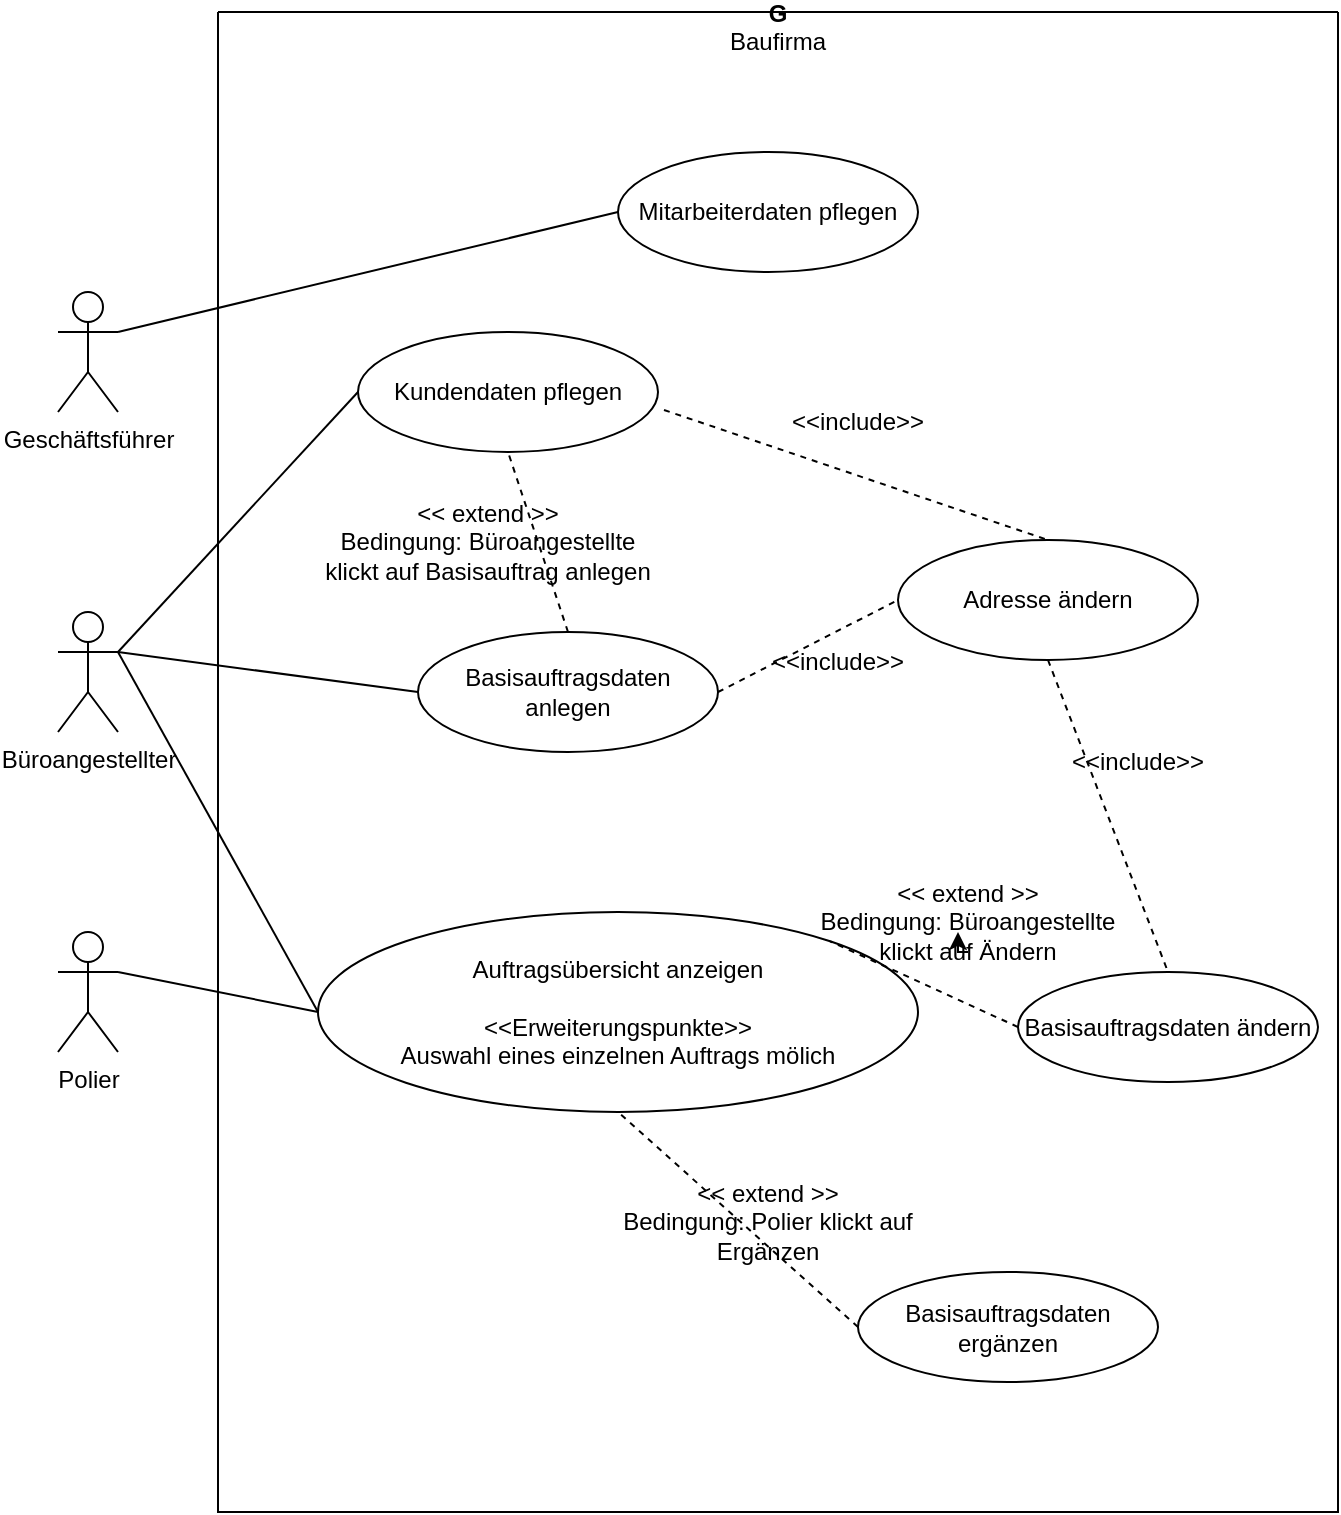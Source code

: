 <mxfile version="24.2.5" type="github">
  <diagram name="Page-1" id="V60g2Nc0MobOdBnF-WPT">
    <mxGraphModel dx="1723" dy="738" grid="1" gridSize="10" guides="1" tooltips="1" connect="1" arrows="1" fold="1" page="1" pageScale="1" pageWidth="850" pageHeight="1100" math="0" shadow="0">
      <root>
        <mxCell id="0" />
        <mxCell id="1" parent="0" />
        <mxCell id="dyP7tvdcnq1FMwtRlL3u-1" value="Geschäftsführer" style="shape=umlActor;verticalLabelPosition=bottom;verticalAlign=top;html=1;outlineConnect=0;" vertex="1" parent="1">
          <mxGeometry x="80" y="190" width="30" height="60" as="geometry" />
        </mxCell>
        <mxCell id="dyP7tvdcnq1FMwtRlL3u-3" value="G" style="swimlane;startSize=0;" vertex="1" parent="1">
          <mxGeometry x="160" y="50" width="560" height="750" as="geometry" />
        </mxCell>
        <mxCell id="dyP7tvdcnq1FMwtRlL3u-4" value="Baufirma" style="text;html=1;align=center;verticalAlign=middle;whiteSpace=wrap;rounded=0;" vertex="1" parent="dyP7tvdcnq1FMwtRlL3u-3">
          <mxGeometry x="250" width="60" height="30" as="geometry" />
        </mxCell>
        <mxCell id="dyP7tvdcnq1FMwtRlL3u-5" value="Mitarbeiterdaten pflegen" style="ellipse;whiteSpace=wrap;html=1;" vertex="1" parent="dyP7tvdcnq1FMwtRlL3u-3">
          <mxGeometry x="200" y="70" width="150" height="60" as="geometry" />
        </mxCell>
        <mxCell id="dyP7tvdcnq1FMwtRlL3u-7" value="Kundendaten pflegen" style="ellipse;whiteSpace=wrap;html=1;" vertex="1" parent="dyP7tvdcnq1FMwtRlL3u-3">
          <mxGeometry x="70" y="160" width="150" height="60" as="geometry" />
        </mxCell>
        <mxCell id="dyP7tvdcnq1FMwtRlL3u-8" value="Basisauftragsdaten anlegen" style="ellipse;whiteSpace=wrap;html=1;" vertex="1" parent="dyP7tvdcnq1FMwtRlL3u-3">
          <mxGeometry x="100" y="310" width="150" height="60" as="geometry" />
        </mxCell>
        <mxCell id="dyP7tvdcnq1FMwtRlL3u-9" value="Basisauftragsdaten ergänzen" style="ellipse;whiteSpace=wrap;html=1;" vertex="1" parent="dyP7tvdcnq1FMwtRlL3u-3">
          <mxGeometry x="320" y="630" width="150" height="55" as="geometry" />
        </mxCell>
        <mxCell id="dyP7tvdcnq1FMwtRlL3u-10" value="Auftragsübersicht anzeigen&lt;br&gt;&lt;br&gt;&amp;lt;&amp;lt;Erweiterungspunkte&amp;gt;&amp;gt;&lt;br&gt;Auswahl eines einzelnen Auftrags mölich" style="ellipse;whiteSpace=wrap;html=1;" vertex="1" parent="dyP7tvdcnq1FMwtRlL3u-3">
          <mxGeometry x="50" y="450" width="300" height="100" as="geometry" />
        </mxCell>
        <mxCell id="dyP7tvdcnq1FMwtRlL3u-12" value="Adresse ändern" style="ellipse;whiteSpace=wrap;html=1;" vertex="1" parent="dyP7tvdcnq1FMwtRlL3u-3">
          <mxGeometry x="340" y="264" width="150" height="60" as="geometry" />
        </mxCell>
        <mxCell id="dyP7tvdcnq1FMwtRlL3u-26" value="" style="endArrow=none;dashed=1;html=1;rounded=0;exitX=0.5;exitY=0;exitDx=0;exitDy=0;entryX=0.5;entryY=1;entryDx=0;entryDy=0;" edge="1" parent="dyP7tvdcnq1FMwtRlL3u-3" source="dyP7tvdcnq1FMwtRlL3u-8" target="dyP7tvdcnq1FMwtRlL3u-7">
          <mxGeometry width="50" height="50" relative="1" as="geometry">
            <mxPoint x="235" y="550" as="sourcePoint" />
            <mxPoint x="155" y="480" as="targetPoint" />
          </mxGeometry>
        </mxCell>
        <mxCell id="dyP7tvdcnq1FMwtRlL3u-27" value="&amp;lt;&amp;lt; extend &amp;gt;&amp;gt;&lt;br&gt;Bedingung: Büroangestellte klickt auf Basisauftrag anlegen" style="text;html=1;align=center;verticalAlign=middle;whiteSpace=wrap;rounded=0;" vertex="1" parent="dyP7tvdcnq1FMwtRlL3u-3">
          <mxGeometry x="50" y="250" width="170" height="30" as="geometry" />
        </mxCell>
        <mxCell id="dyP7tvdcnq1FMwtRlL3u-30" value="" style="endArrow=none;dashed=1;html=1;rounded=0;exitX=1.02;exitY=0.65;exitDx=0;exitDy=0;exitPerimeter=0;entryX=0.5;entryY=0;entryDx=0;entryDy=0;" edge="1" parent="dyP7tvdcnq1FMwtRlL3u-3" source="dyP7tvdcnq1FMwtRlL3u-7" target="dyP7tvdcnq1FMwtRlL3u-12">
          <mxGeometry width="50" height="50" relative="1" as="geometry">
            <mxPoint x="640" y="430" as="sourcePoint" />
            <mxPoint x="690" y="380" as="targetPoint" />
          </mxGeometry>
        </mxCell>
        <mxCell id="dyP7tvdcnq1FMwtRlL3u-31" value="" style="endArrow=none;dashed=1;html=1;rounded=0;exitX=1;exitY=0.5;exitDx=0;exitDy=0;entryX=0;entryY=0.5;entryDx=0;entryDy=0;" edge="1" parent="dyP7tvdcnq1FMwtRlL3u-3" source="dyP7tvdcnq1FMwtRlL3u-8" target="dyP7tvdcnq1FMwtRlL3u-12">
          <mxGeometry width="50" height="50" relative="1" as="geometry">
            <mxPoint x="233" y="209" as="sourcePoint" />
            <mxPoint x="425" y="274" as="targetPoint" />
          </mxGeometry>
        </mxCell>
        <mxCell id="dyP7tvdcnq1FMwtRlL3u-32" value="Basisauftragsdaten ändern" style="ellipse;whiteSpace=wrap;html=1;" vertex="1" parent="dyP7tvdcnq1FMwtRlL3u-3">
          <mxGeometry x="400" y="480" width="150" height="55" as="geometry" />
        </mxCell>
        <mxCell id="dyP7tvdcnq1FMwtRlL3u-33" value="" style="endArrow=none;dashed=1;html=1;rounded=0;exitX=0;exitY=0.5;exitDx=0;exitDy=0;entryX=1;entryY=0;entryDx=0;entryDy=0;" edge="1" parent="dyP7tvdcnq1FMwtRlL3u-3" source="dyP7tvdcnq1FMwtRlL3u-32" target="dyP7tvdcnq1FMwtRlL3u-10">
          <mxGeometry width="50" height="50" relative="1" as="geometry">
            <mxPoint x="400" y="588" as="sourcePoint" />
            <mxPoint x="230" y="520" as="targetPoint" />
          </mxGeometry>
        </mxCell>
        <mxCell id="dyP7tvdcnq1FMwtRlL3u-36" style="edgeStyle=orthogonalEdgeStyle;rounded=0;orthogonalLoop=1;jettySize=auto;html=1;exitX=0.5;exitY=1;exitDx=0;exitDy=0;" edge="1" parent="dyP7tvdcnq1FMwtRlL3u-3" source="dyP7tvdcnq1FMwtRlL3u-34">
          <mxGeometry relative="1" as="geometry">
            <mxPoint x="370" y="460" as="targetPoint" />
          </mxGeometry>
        </mxCell>
        <mxCell id="dyP7tvdcnq1FMwtRlL3u-34" value="&amp;lt;&amp;lt; extend &amp;gt;&amp;gt;&lt;br&gt;Bedingung: Büroangestellte klickt auf Ändern" style="text;html=1;align=center;verticalAlign=middle;whiteSpace=wrap;rounded=0;" vertex="1" parent="dyP7tvdcnq1FMwtRlL3u-3">
          <mxGeometry x="290" y="440" width="170" height="30" as="geometry" />
        </mxCell>
        <mxCell id="dyP7tvdcnq1FMwtRlL3u-35" value="" style="endArrow=none;dashed=1;html=1;rounded=0;exitX=0;exitY=0.5;exitDx=0;exitDy=0;entryX=0.5;entryY=1;entryDx=0;entryDy=0;" edge="1" parent="dyP7tvdcnq1FMwtRlL3u-3" source="dyP7tvdcnq1FMwtRlL3u-9" target="dyP7tvdcnq1FMwtRlL3u-10">
          <mxGeometry width="50" height="50" relative="1" as="geometry">
            <mxPoint x="480" y="708" as="sourcePoint" />
            <mxPoint x="360" y="600" as="targetPoint" />
          </mxGeometry>
        </mxCell>
        <mxCell id="dyP7tvdcnq1FMwtRlL3u-25" value="&amp;lt;&amp;lt; extend &amp;gt;&amp;gt;&lt;br&gt;Bedingung: Polier klickt auf Ergänzen" style="text;html=1;align=center;verticalAlign=middle;whiteSpace=wrap;rounded=0;" vertex="1" parent="dyP7tvdcnq1FMwtRlL3u-3">
          <mxGeometry x="190" y="590" width="170" height="30" as="geometry" />
        </mxCell>
        <mxCell id="dyP7tvdcnq1FMwtRlL3u-37" value="&amp;lt;&amp;lt;include&amp;gt;&amp;gt;" style="text;html=1;align=center;verticalAlign=middle;whiteSpace=wrap;rounded=0;" vertex="1" parent="dyP7tvdcnq1FMwtRlL3u-3">
          <mxGeometry x="290" y="190" width="60" height="30" as="geometry" />
        </mxCell>
        <mxCell id="dyP7tvdcnq1FMwtRlL3u-38" value="&amp;lt;&amp;lt;include&amp;gt;&amp;gt;" style="text;html=1;align=center;verticalAlign=middle;whiteSpace=wrap;rounded=0;" vertex="1" parent="dyP7tvdcnq1FMwtRlL3u-3">
          <mxGeometry x="280" y="310" width="60" height="30" as="geometry" />
        </mxCell>
        <mxCell id="dyP7tvdcnq1FMwtRlL3u-39" value="" style="endArrow=none;dashed=1;html=1;rounded=0;exitX=0.5;exitY=1;exitDx=0;exitDy=0;entryX=0.5;entryY=0;entryDx=0;entryDy=0;" edge="1" parent="dyP7tvdcnq1FMwtRlL3u-3" source="dyP7tvdcnq1FMwtRlL3u-12" target="dyP7tvdcnq1FMwtRlL3u-32">
          <mxGeometry width="50" height="50" relative="1" as="geometry">
            <mxPoint x="233" y="209" as="sourcePoint" />
            <mxPoint x="425" y="274" as="targetPoint" />
          </mxGeometry>
        </mxCell>
        <mxCell id="dyP7tvdcnq1FMwtRlL3u-40" value="&amp;lt;&amp;lt;include&amp;gt;&amp;gt;" style="text;html=1;align=center;verticalAlign=middle;whiteSpace=wrap;rounded=0;" vertex="1" parent="dyP7tvdcnq1FMwtRlL3u-3">
          <mxGeometry x="430" y="360" width="60" height="30" as="geometry" />
        </mxCell>
        <mxCell id="dyP7tvdcnq1FMwtRlL3u-15" value="Büroangestellter" style="shape=umlActor;verticalLabelPosition=bottom;verticalAlign=top;html=1;outlineConnect=0;" vertex="1" parent="1">
          <mxGeometry x="80" y="350" width="30" height="60" as="geometry" />
        </mxCell>
        <mxCell id="dyP7tvdcnq1FMwtRlL3u-17" value="Polier" style="shape=umlActor;verticalLabelPosition=bottom;verticalAlign=top;html=1;outlineConnect=0;" vertex="1" parent="1">
          <mxGeometry x="80" y="510" width="30" height="60" as="geometry" />
        </mxCell>
        <mxCell id="dyP7tvdcnq1FMwtRlL3u-18" value="" style="endArrow=none;html=1;rounded=0;exitX=1;exitY=0.333;exitDx=0;exitDy=0;exitPerimeter=0;entryX=0;entryY=0.5;entryDx=0;entryDy=0;" edge="1" parent="1" source="dyP7tvdcnq1FMwtRlL3u-1" target="dyP7tvdcnq1FMwtRlL3u-5">
          <mxGeometry width="50" height="50" relative="1" as="geometry">
            <mxPoint x="460" y="360" as="sourcePoint" />
            <mxPoint x="510" y="310" as="targetPoint" />
          </mxGeometry>
        </mxCell>
        <mxCell id="dyP7tvdcnq1FMwtRlL3u-19" value="" style="endArrow=none;html=1;rounded=0;exitX=1;exitY=0.333;exitDx=0;exitDy=0;exitPerimeter=0;entryX=0;entryY=0.5;entryDx=0;entryDy=0;" edge="1" parent="1" source="dyP7tvdcnq1FMwtRlL3u-15" target="dyP7tvdcnq1FMwtRlL3u-7">
          <mxGeometry width="50" height="50" relative="1" as="geometry">
            <mxPoint x="120" y="220" as="sourcePoint" />
            <mxPoint x="370" y="150" as="targetPoint" />
          </mxGeometry>
        </mxCell>
        <mxCell id="dyP7tvdcnq1FMwtRlL3u-20" value="" style="endArrow=none;html=1;rounded=0;entryX=0;entryY=0.5;entryDx=0;entryDy=0;" edge="1" parent="1" target="dyP7tvdcnq1FMwtRlL3u-8">
          <mxGeometry width="50" height="50" relative="1" as="geometry">
            <mxPoint x="110" y="370" as="sourcePoint" />
            <mxPoint x="240" y="240" as="targetPoint" />
          </mxGeometry>
        </mxCell>
        <mxCell id="dyP7tvdcnq1FMwtRlL3u-22" value="" style="endArrow=none;html=1;rounded=0;entryX=0;entryY=0.5;entryDx=0;entryDy=0;exitX=1;exitY=0.333;exitDx=0;exitDy=0;exitPerimeter=0;" edge="1" parent="1" source="dyP7tvdcnq1FMwtRlL3u-15" target="dyP7tvdcnq1FMwtRlL3u-10">
          <mxGeometry width="50" height="50" relative="1" as="geometry">
            <mxPoint x="120" y="380" as="sourcePoint" />
            <mxPoint x="285" y="360" as="targetPoint" />
          </mxGeometry>
        </mxCell>
        <mxCell id="dyP7tvdcnq1FMwtRlL3u-23" value="" style="endArrow=none;html=1;rounded=0;entryX=0;entryY=0.5;entryDx=0;entryDy=0;exitX=1;exitY=0.333;exitDx=0;exitDy=0;exitPerimeter=0;" edge="1" parent="1" source="dyP7tvdcnq1FMwtRlL3u-17" target="dyP7tvdcnq1FMwtRlL3u-10">
          <mxGeometry width="50" height="50" relative="1" as="geometry">
            <mxPoint x="120" y="380" as="sourcePoint" />
            <mxPoint x="280" y="500" as="targetPoint" />
          </mxGeometry>
        </mxCell>
      </root>
    </mxGraphModel>
  </diagram>
</mxfile>
